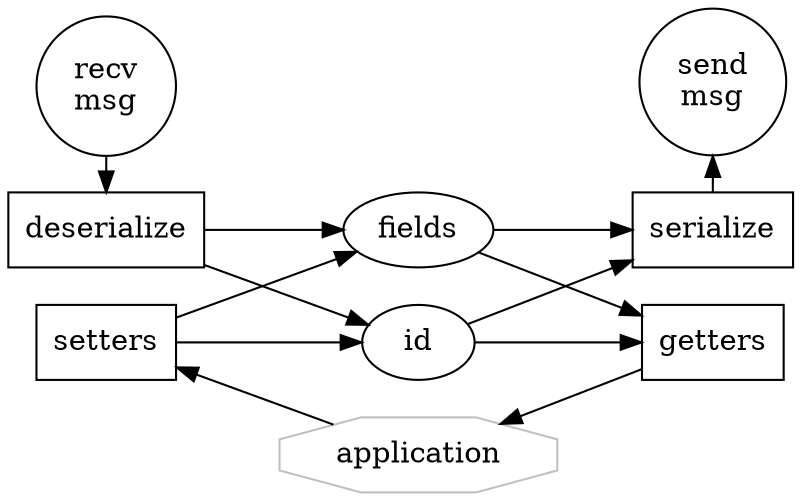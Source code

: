 digraph codec {
        rankdir=LR

        recv[label="recv\nmsg",shape=circle]
        send[label="send\nmsg",shape=circle]

        deserialize[shape=box]
        setters[shape=box]

        serialize[shape=box]
        getters[shape=box]

        fields[shape=ellipse]
        id[shape=ellipse]

        appcall[label="application",shape=octagon,color=gray]


        {rank=same recv;deserialize;setters}
        {rank=same send;serialize;getters}

        recv ->  deserialize -> fields
        deserialize -> id
        id -> serialize

        send -> serialize[dir=back]
        fields -> serialize

        setters->fields->getters
        setters->id->getters

        setters->appcall[dir=back]
        appcall->getters[dir=back]
}
